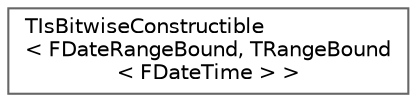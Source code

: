 digraph "Graphical Class Hierarchy"
{
 // INTERACTIVE_SVG=YES
 // LATEX_PDF_SIZE
  bgcolor="transparent";
  edge [fontname=Helvetica,fontsize=10,labelfontname=Helvetica,labelfontsize=10];
  node [fontname=Helvetica,fontsize=10,shape=box,height=0.2,width=0.4];
  rankdir="LR";
  Node0 [id="Node000000",label="TIsBitwiseConstructible\l\< FDateRangeBound, TRangeBound\l\< FDateTime \> \>",height=0.2,width=0.4,color="grey40", fillcolor="white", style="filled",URL="$d3/ddb/structTIsBitwiseConstructible_3_01FDateRangeBound_00_01TRangeBound_3_01FDateTime_01_4_01_4.html",tooltip=" "];
}
